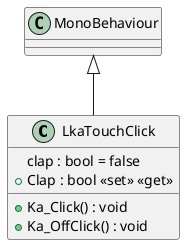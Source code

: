 @startuml
class LkaTouchClick {
    clap : bool = false
    + Clap : bool <<set>> <<get>>
    + Ka_Click() : void
    + Ka_OffClick() : void
}
MonoBehaviour <|-- LkaTouchClick
@enduml
